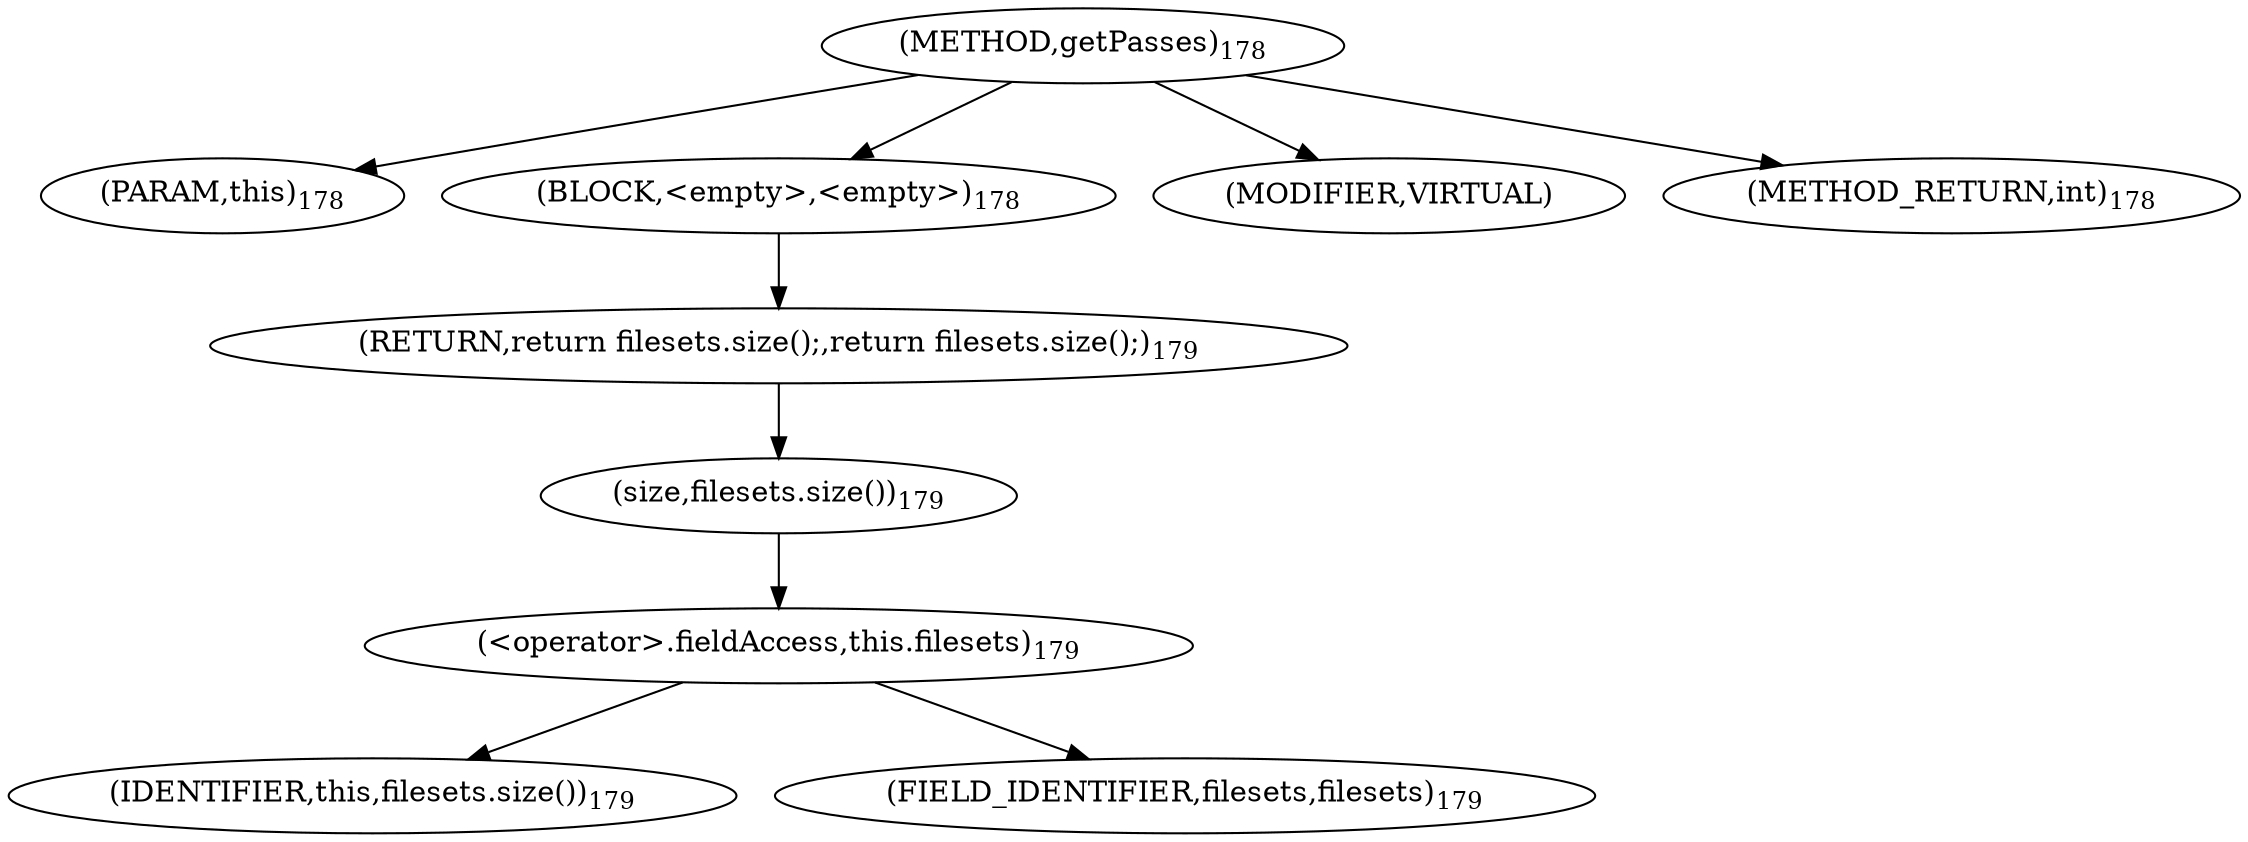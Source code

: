 digraph "getPasses" {  
"406" [label = <(METHOD,getPasses)<SUB>178</SUB>> ]
"407" [label = <(PARAM,this)<SUB>178</SUB>> ]
"408" [label = <(BLOCK,&lt;empty&gt;,&lt;empty&gt;)<SUB>178</SUB>> ]
"409" [label = <(RETURN,return filesets.size();,return filesets.size();)<SUB>179</SUB>> ]
"410" [label = <(size,filesets.size())<SUB>179</SUB>> ]
"411" [label = <(&lt;operator&gt;.fieldAccess,this.filesets)<SUB>179</SUB>> ]
"412" [label = <(IDENTIFIER,this,filesets.size())<SUB>179</SUB>> ]
"413" [label = <(FIELD_IDENTIFIER,filesets,filesets)<SUB>179</SUB>> ]
"414" [label = <(MODIFIER,VIRTUAL)> ]
"415" [label = <(METHOD_RETURN,int)<SUB>178</SUB>> ]
  "406" -> "407" 
  "406" -> "408" 
  "406" -> "414" 
  "406" -> "415" 
  "408" -> "409" 
  "409" -> "410" 
  "410" -> "411" 
  "411" -> "412" 
  "411" -> "413" 
}
